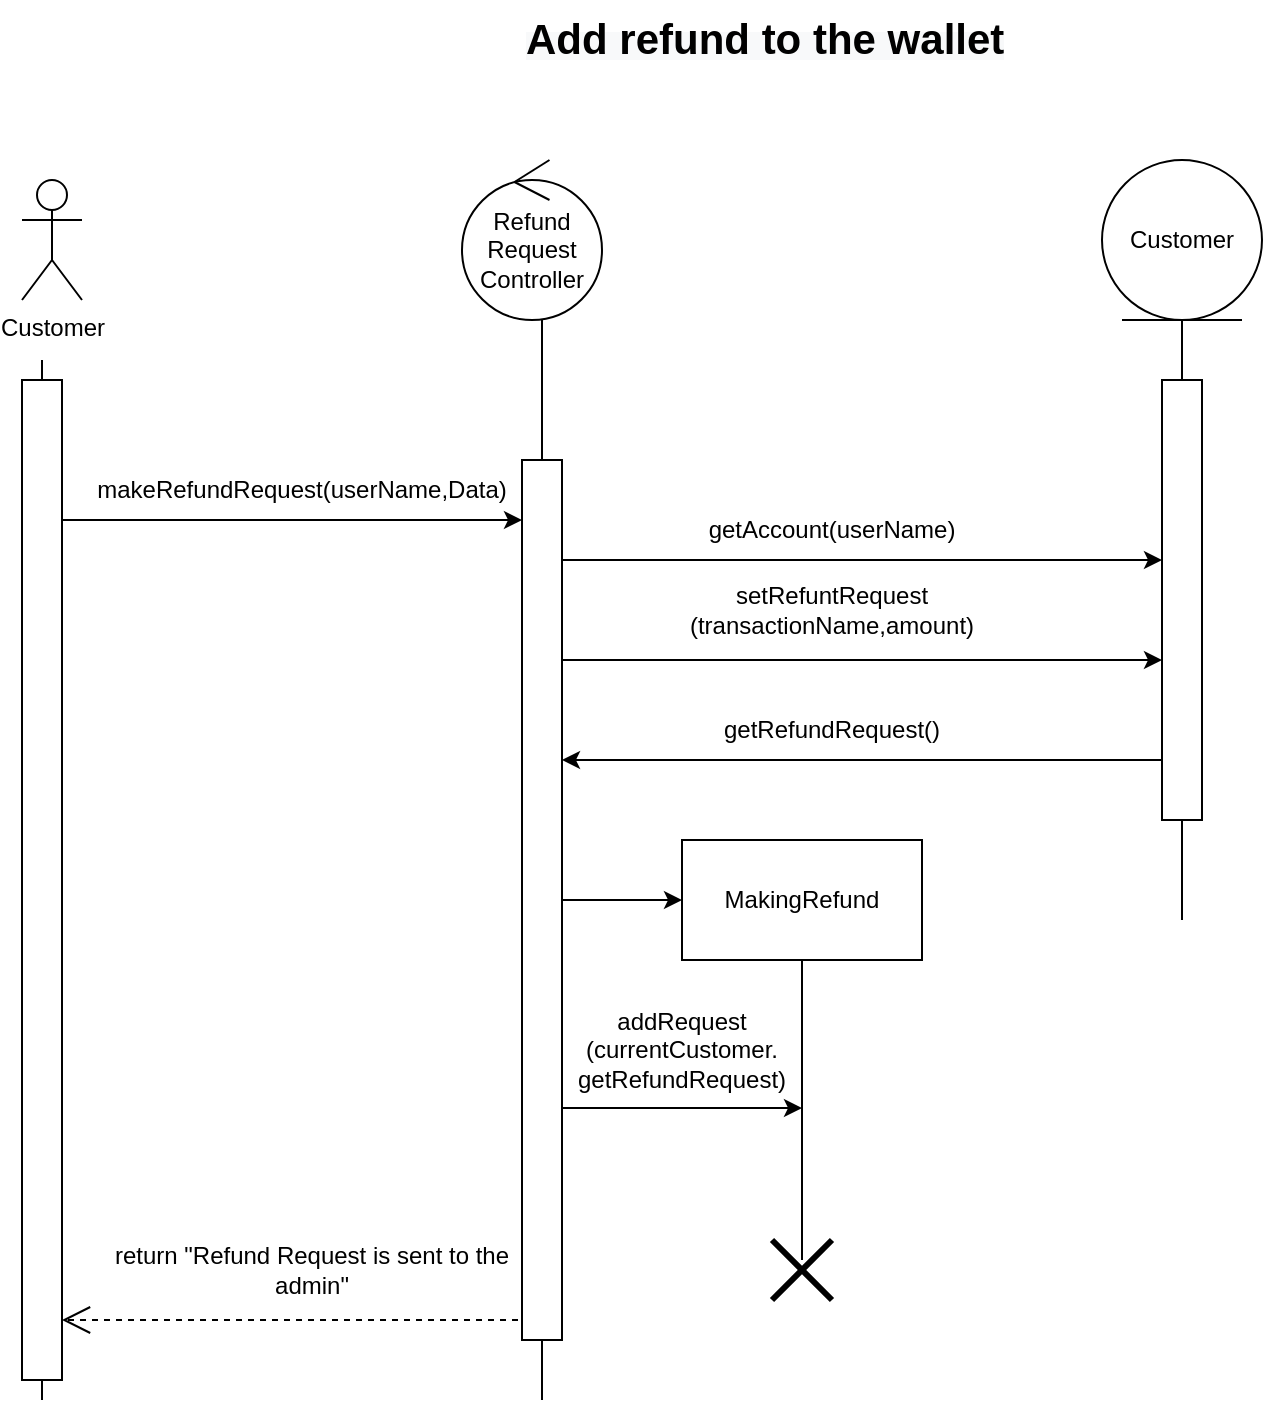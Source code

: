 <mxfile version="18.1.3" type="device"><diagram id="QvpzdtfRzu9mkMdEZd0M" name="Page-1"><mxGraphModel dx="1038" dy="672" grid="1" gridSize="10" guides="1" tooltips="1" connect="1" arrows="1" fold="1" page="1" pageScale="1" pageWidth="850" pageHeight="1100" math="0" shadow="0"><root><mxCell id="0"/><mxCell id="1" parent="0"/><mxCell id="JNXxpiEDzRfYLv-kqRE0-1" value="&lt;b style=&quot;color: rgb(0, 0, 0); font-family: Helvetica; font-size: 12px; font-style: normal; font-variant-ligatures: normal; font-variant-caps: normal; letter-spacing: normal; orphans: 2; text-align: center; text-indent: 0px; text-transform: none; widows: 2; word-spacing: 0px; -webkit-text-stroke-width: 0px; background-color: rgb(248, 249, 250); text-decoration-thickness: initial; text-decoration-style: initial; text-decoration-color: initial;&quot;&gt;&lt;font style=&quot;font-size: 21px;&quot;&gt;Add refund to the wallet&lt;/font&gt;&lt;/b&gt;" style="text;whiteSpace=wrap;html=1;fontSize=21;" vertex="1" parent="1"><mxGeometry x="300" y="20" width="250" height="40" as="geometry"/></mxCell><mxCell id="JNXxpiEDzRfYLv-kqRE0-2" value="Customer" style="shape=umlActor;verticalLabelPosition=bottom;verticalAlign=top;html=1;outlineConnect=0;" vertex="1" parent="1"><mxGeometry x="50" y="110" width="30" height="60" as="geometry"/></mxCell><mxCell id="JNXxpiEDzRfYLv-kqRE0-3" value="" style="endArrow=none;html=1;rounded=0;startArrow=none;" edge="1" parent="1" source="JNXxpiEDzRfYLv-kqRE0-24"><mxGeometry width="50" height="50" relative="1" as="geometry"><mxPoint x="60" y="720" as="sourcePoint"/><mxPoint x="60" y="200" as="targetPoint"/></mxGeometry></mxCell><mxCell id="JNXxpiEDzRfYLv-kqRE0-4" value="" style="endArrow=none;html=1;rounded=0;entryX=0.5;entryY=1;entryDx=0;entryDy=0;" edge="1" parent="1"><mxGeometry width="50" height="50" relative="1" as="geometry"><mxPoint x="310" y="720" as="sourcePoint"/><mxPoint x="310.0" y="180" as="targetPoint"/></mxGeometry></mxCell><mxCell id="JNXxpiEDzRfYLv-kqRE0-5" value="" style="endArrow=classic;html=1;rounded=0;" edge="1" parent="1"><mxGeometry width="50" height="50" relative="1" as="geometry"><mxPoint x="60" y="280" as="sourcePoint"/><mxPoint x="300" y="280" as="targetPoint"/></mxGeometry></mxCell><mxCell id="JNXxpiEDzRfYLv-kqRE0-6" value="makeRefundRequest(userName,Data)" style="text;html=1;strokeColor=none;fillColor=none;align=center;verticalAlign=middle;whiteSpace=wrap;rounded=0;" vertex="1" parent="1"><mxGeometry x="160" y="250" width="60" height="30" as="geometry"/></mxCell><mxCell id="JNXxpiEDzRfYLv-kqRE0-7" value="Refund&lt;br&gt;Request&lt;br&gt;Controller" style="ellipse;shape=umlControl;whiteSpace=wrap;html=1;" vertex="1" parent="1"><mxGeometry x="270" y="100" width="70" height="80" as="geometry"/></mxCell><mxCell id="JNXxpiEDzRfYLv-kqRE0-8" value="Customer" style="ellipse;shape=umlEntity;whiteSpace=wrap;html=1;" vertex="1" parent="1"><mxGeometry x="590" y="100" width="80" height="80" as="geometry"/></mxCell><mxCell id="JNXxpiEDzRfYLv-kqRE0-9" value="" style="endArrow=none;html=1;rounded=0;entryX=0.5;entryY=1;entryDx=0;entryDy=0;" edge="1" parent="1" target="JNXxpiEDzRfYLv-kqRE0-8"><mxGeometry width="50" height="50" relative="1" as="geometry"><mxPoint x="630" y="480" as="sourcePoint"/><mxPoint x="470" y="430" as="targetPoint"/></mxGeometry></mxCell><mxCell id="JNXxpiEDzRfYLv-kqRE0-10" value="" style="endArrow=classic;html=1;rounded=0;" edge="1" parent="1"><mxGeometry width="50" height="50" relative="1" as="geometry"><mxPoint x="320" y="300" as="sourcePoint"/><mxPoint x="620" y="300" as="targetPoint"/></mxGeometry></mxCell><mxCell id="JNXxpiEDzRfYLv-kqRE0-11" value="getAccount(userName)" style="text;html=1;strokeColor=none;fillColor=none;align=center;verticalAlign=middle;whiteSpace=wrap;rounded=0;" vertex="1" parent="1"><mxGeometry x="425" y="270" width="60" height="30" as="geometry"/></mxCell><mxCell id="JNXxpiEDzRfYLv-kqRE0-12" value="" style="endArrow=classic;html=1;rounded=0;" edge="1" parent="1"><mxGeometry width="50" height="50" relative="1" as="geometry"><mxPoint x="320" y="350" as="sourcePoint"/><mxPoint x="620" y="350" as="targetPoint"/></mxGeometry></mxCell><mxCell id="JNXxpiEDzRfYLv-kqRE0-13" value="setRefuntRequest&lt;br&gt;(transactionName,amount)" style="text;html=1;strokeColor=none;fillColor=none;align=center;verticalAlign=middle;whiteSpace=wrap;rounded=0;" vertex="1" parent="1"><mxGeometry x="425" y="310" width="60" height="30" as="geometry"/></mxCell><mxCell id="JNXxpiEDzRfYLv-kqRE0-14" value="" style="endArrow=classic;html=1;rounded=0;" edge="1" parent="1"><mxGeometry width="50" height="50" relative="1" as="geometry"><mxPoint x="620" y="400" as="sourcePoint"/><mxPoint x="320" y="400" as="targetPoint"/></mxGeometry></mxCell><mxCell id="JNXxpiEDzRfYLv-kqRE0-15" value="getRefundRequest()" style="text;html=1;strokeColor=none;fillColor=none;align=center;verticalAlign=middle;whiteSpace=wrap;rounded=0;" vertex="1" parent="1"><mxGeometry x="425" y="370" width="60" height="30" as="geometry"/></mxCell><mxCell id="JNXxpiEDzRfYLv-kqRE0-16" value="" style="endArrow=classic;html=1;rounded=0;" edge="1" parent="1" target="JNXxpiEDzRfYLv-kqRE0-17"><mxGeometry width="50" height="50" relative="1" as="geometry"><mxPoint x="320" y="470" as="sourcePoint"/><mxPoint x="390" y="470" as="targetPoint"/></mxGeometry></mxCell><mxCell id="JNXxpiEDzRfYLv-kqRE0-17" value="MakingRefund" style="rounded=0;whiteSpace=wrap;html=1;" vertex="1" parent="1"><mxGeometry x="380" y="440" width="120" height="60" as="geometry"/></mxCell><mxCell id="JNXxpiEDzRfYLv-kqRE0-18" value="" style="endArrow=none;html=1;rounded=0;entryX=0.5;entryY=1;entryDx=0;entryDy=0;" edge="1" parent="1" target="JNXxpiEDzRfYLv-kqRE0-17"><mxGeometry width="50" height="50" relative="1" as="geometry"><mxPoint x="440" y="650" as="sourcePoint"/><mxPoint x="390" y="430" as="targetPoint"/></mxGeometry></mxCell><mxCell id="JNXxpiEDzRfYLv-kqRE0-19" value="" style="endArrow=classic;html=1;rounded=0;" edge="1" parent="1"><mxGeometry width="50" height="50" relative="1" as="geometry"><mxPoint x="320" y="574" as="sourcePoint"/><mxPoint x="440" y="574" as="targetPoint"/></mxGeometry></mxCell><mxCell id="JNXxpiEDzRfYLv-kqRE0-20" value="addRequest&lt;br&gt;(currentCustomer.&lt;br&gt;getRefundRequest)" style="text;html=1;strokeColor=none;fillColor=none;align=center;verticalAlign=middle;whiteSpace=wrap;rounded=0;" vertex="1" parent="1"><mxGeometry x="350" y="530" width="60" height="30" as="geometry"/></mxCell><mxCell id="JNXxpiEDzRfYLv-kqRE0-21" value="" style="shape=umlDestroy;whiteSpace=wrap;html=1;strokeWidth=3;" vertex="1" parent="1"><mxGeometry x="425" y="640" width="30" height="30" as="geometry"/></mxCell><mxCell id="JNXxpiEDzRfYLv-kqRE0-22" value="" style="endArrow=open;endFill=1;endSize=12;html=1;rounded=0;dashed=1;" edge="1" parent="1"><mxGeometry width="160" relative="1" as="geometry"><mxPoint x="310" y="680" as="sourcePoint"/><mxPoint x="70" y="680" as="targetPoint"/></mxGeometry></mxCell><mxCell id="JNXxpiEDzRfYLv-kqRE0-23" value="return &quot;Refund Request is sent to the admin&quot;" style="text;html=1;strokeColor=none;fillColor=none;align=center;verticalAlign=middle;whiteSpace=wrap;rounded=0;" vertex="1" parent="1"><mxGeometry x="80" y="640" width="230" height="30" as="geometry"/></mxCell><mxCell id="JNXxpiEDzRfYLv-kqRE0-24" value="" style="html=1;points=[];perimeter=orthogonalPerimeter;" vertex="1" parent="1"><mxGeometry x="50" y="210" width="20" height="500" as="geometry"/></mxCell><mxCell id="JNXxpiEDzRfYLv-kqRE0-25" value="" style="endArrow=none;html=1;rounded=0;" edge="1" parent="1" target="JNXxpiEDzRfYLv-kqRE0-24"><mxGeometry width="50" height="50" relative="1" as="geometry"><mxPoint x="60" y="720" as="sourcePoint"/><mxPoint x="60" y="200" as="targetPoint"/></mxGeometry></mxCell><mxCell id="JNXxpiEDzRfYLv-kqRE0-26" value="" style="html=1;points=[];perimeter=orthogonalPerimeter;" vertex="1" parent="1"><mxGeometry x="300" y="250" width="20" height="440" as="geometry"/></mxCell><mxCell id="JNXxpiEDzRfYLv-kqRE0-27" value="" style="html=1;points=[];perimeter=orthogonalPerimeter;" vertex="1" parent="1"><mxGeometry x="620" y="210" width="20" height="220" as="geometry"/></mxCell></root></mxGraphModel></diagram></mxfile>
